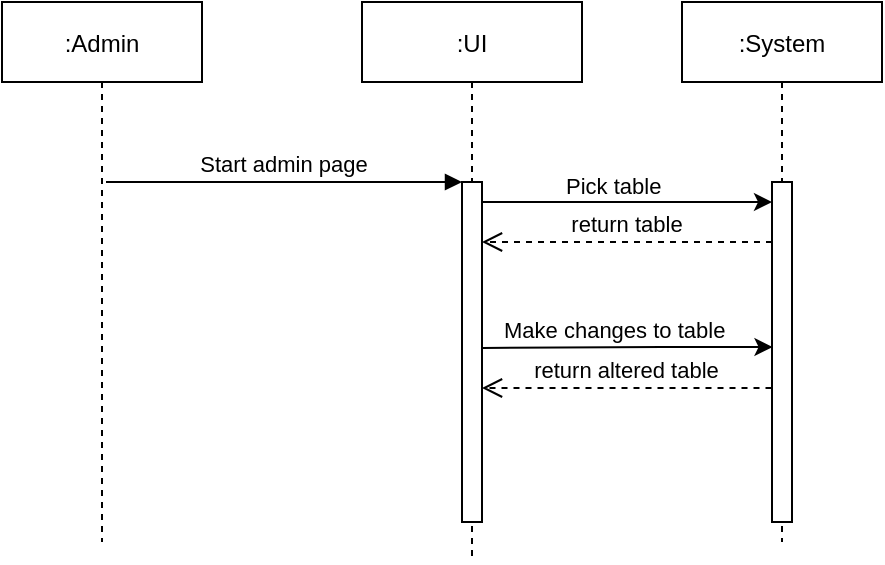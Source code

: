 <mxfile version="14.5.6" type="device"><diagram id="kgpKYQtTHZ0yAKxKKP6v" name="Page-1"><mxGraphModel dx="868" dy="450" grid="1" gridSize="10" guides="1" tooltips="1" connect="1" arrows="1" fold="1" page="1" pageScale="1" pageWidth="850" pageHeight="1100" math="0" shadow="0"><root><mxCell id="0"/><mxCell id="1" parent="0"/><mxCell id="oMIYYG4KDjO5fhwiNd7Y-19" value=":Admin" style="shape=umlLifeline;perimeter=lifelinePerimeter;container=1;collapsible=0;recursiveResize=0;rounded=0;shadow=0;strokeWidth=1;" vertex="1" parent="1"><mxGeometry x="130" y="90" width="100" height="270" as="geometry"/></mxCell><mxCell id="oMIYYG4KDjO5fhwiNd7Y-20" value=":UI" style="shape=umlLifeline;perimeter=lifelinePerimeter;container=1;collapsible=0;recursiveResize=0;rounded=0;shadow=0;strokeWidth=1;" vertex="1" parent="1"><mxGeometry x="310" y="90" width="110" height="280" as="geometry"/></mxCell><mxCell id="oMIYYG4KDjO5fhwiNd7Y-21" value="" style="points=[];perimeter=orthogonalPerimeter;rounded=0;shadow=0;strokeWidth=1;" vertex="1" parent="oMIYYG4KDjO5fhwiNd7Y-20"><mxGeometry x="50" y="90" width="10" height="170" as="geometry"/></mxCell><mxCell id="oMIYYG4KDjO5fhwiNd7Y-22" value="return table" style="verticalAlign=bottom;endArrow=open;dashed=1;endSize=8;shadow=0;strokeWidth=1;" edge="1" parent="1" source="oMIYYG4KDjO5fhwiNd7Y-25" target="oMIYYG4KDjO5fhwiNd7Y-21"><mxGeometry relative="1" as="geometry"><mxPoint x="380" y="220" as="targetPoint"/><mxPoint x="510" y="220" as="sourcePoint"/><Array as="points"><mxPoint x="470" y="210"/></Array></mxGeometry></mxCell><mxCell id="oMIYYG4KDjO5fhwiNd7Y-23" value="Start admin page" style="verticalAlign=bottom;endArrow=block;entryX=0;entryY=0;shadow=0;strokeWidth=1;" edge="1" parent="1" target="oMIYYG4KDjO5fhwiNd7Y-21"><mxGeometry relative="1" as="geometry"><mxPoint x="182" y="180" as="sourcePoint"/></mxGeometry></mxCell><mxCell id="oMIYYG4KDjO5fhwiNd7Y-24" value=":System" style="shape=umlLifeline;perimeter=lifelinePerimeter;container=1;collapsible=0;recursiveResize=0;rounded=0;shadow=0;strokeWidth=1;" vertex="1" parent="1"><mxGeometry x="470" y="90" width="100" height="270" as="geometry"/></mxCell><mxCell id="oMIYYG4KDjO5fhwiNd7Y-25" value="" style="points=[];perimeter=orthogonalPerimeter;rounded=0;shadow=0;strokeWidth=1;" vertex="1" parent="oMIYYG4KDjO5fhwiNd7Y-24"><mxGeometry x="45" y="90" width="10" height="170" as="geometry"/></mxCell><mxCell id="oMIYYG4KDjO5fhwiNd7Y-26" value="" style="endArrow=classic;html=1;" edge="1" parent="oMIYYG4KDjO5fhwiNd7Y-24"><mxGeometry width="50" height="50" relative="1" as="geometry"><mxPoint x="-100" y="173" as="sourcePoint"/><mxPoint x="45.25" y="172.5" as="targetPoint"/><Array as="points"><mxPoint x="0.25" y="172.5"/></Array></mxGeometry></mxCell><mxCell id="oMIYYG4KDjO5fhwiNd7Y-27" value="" style="endArrow=classic;html=1;" edge="1" parent="1" target="oMIYYG4KDjO5fhwiNd7Y-25"><mxGeometry width="50" height="50" relative="1" as="geometry"><mxPoint x="370" y="190" as="sourcePoint"/><mxPoint x="510" y="190" as="targetPoint"/><Array as="points"><mxPoint x="470" y="190"/></Array></mxGeometry></mxCell><mxCell id="oMIYYG4KDjO5fhwiNd7Y-28" value="&lt;span style=&quot;color: rgb(0 , 0 , 0) ; font-family: &amp;#34;helvetica&amp;#34; ; font-size: 11px ; font-style: normal ; font-weight: 400 ; letter-spacing: normal ; text-align: center ; text-indent: 0px ; text-transform: none ; word-spacing: 0px ; background-color: rgb(255 , 255 , 255) ; display: inline ; float: none&quot;&gt;Pick table&lt;/span&gt;" style="text;whiteSpace=wrap;html=1;" vertex="1" parent="1"><mxGeometry x="410" y="168" width="80" height="20" as="geometry"/></mxCell><mxCell id="oMIYYG4KDjO5fhwiNd7Y-31" value="&lt;div style=&quot;text-align: center&quot;&gt;&lt;font face=&quot;helvetica&quot;&gt;&lt;span style=&quot;font-size: 11px ; background-color: rgb(255 , 255 , 255)&quot;&gt;Make changes to table&lt;/span&gt;&lt;/font&gt;&lt;/div&gt;" style="text;whiteSpace=wrap;html=1;" vertex="1" parent="1"><mxGeometry x="379.18" y="240" width="125" height="20" as="geometry"/></mxCell><mxCell id="oMIYYG4KDjO5fhwiNd7Y-32" value="return altered table" style="verticalAlign=bottom;endArrow=open;dashed=1;endSize=8;shadow=0;strokeWidth=1;" edge="1" parent="1"><mxGeometry relative="1" as="geometry"><mxPoint x="370" y="283" as="targetPoint"/><mxPoint x="514.75" y="283" as="sourcePoint"/><Array as="points"><mxPoint x="469.75" y="283"/></Array></mxGeometry></mxCell></root></mxGraphModel></diagram></mxfile>